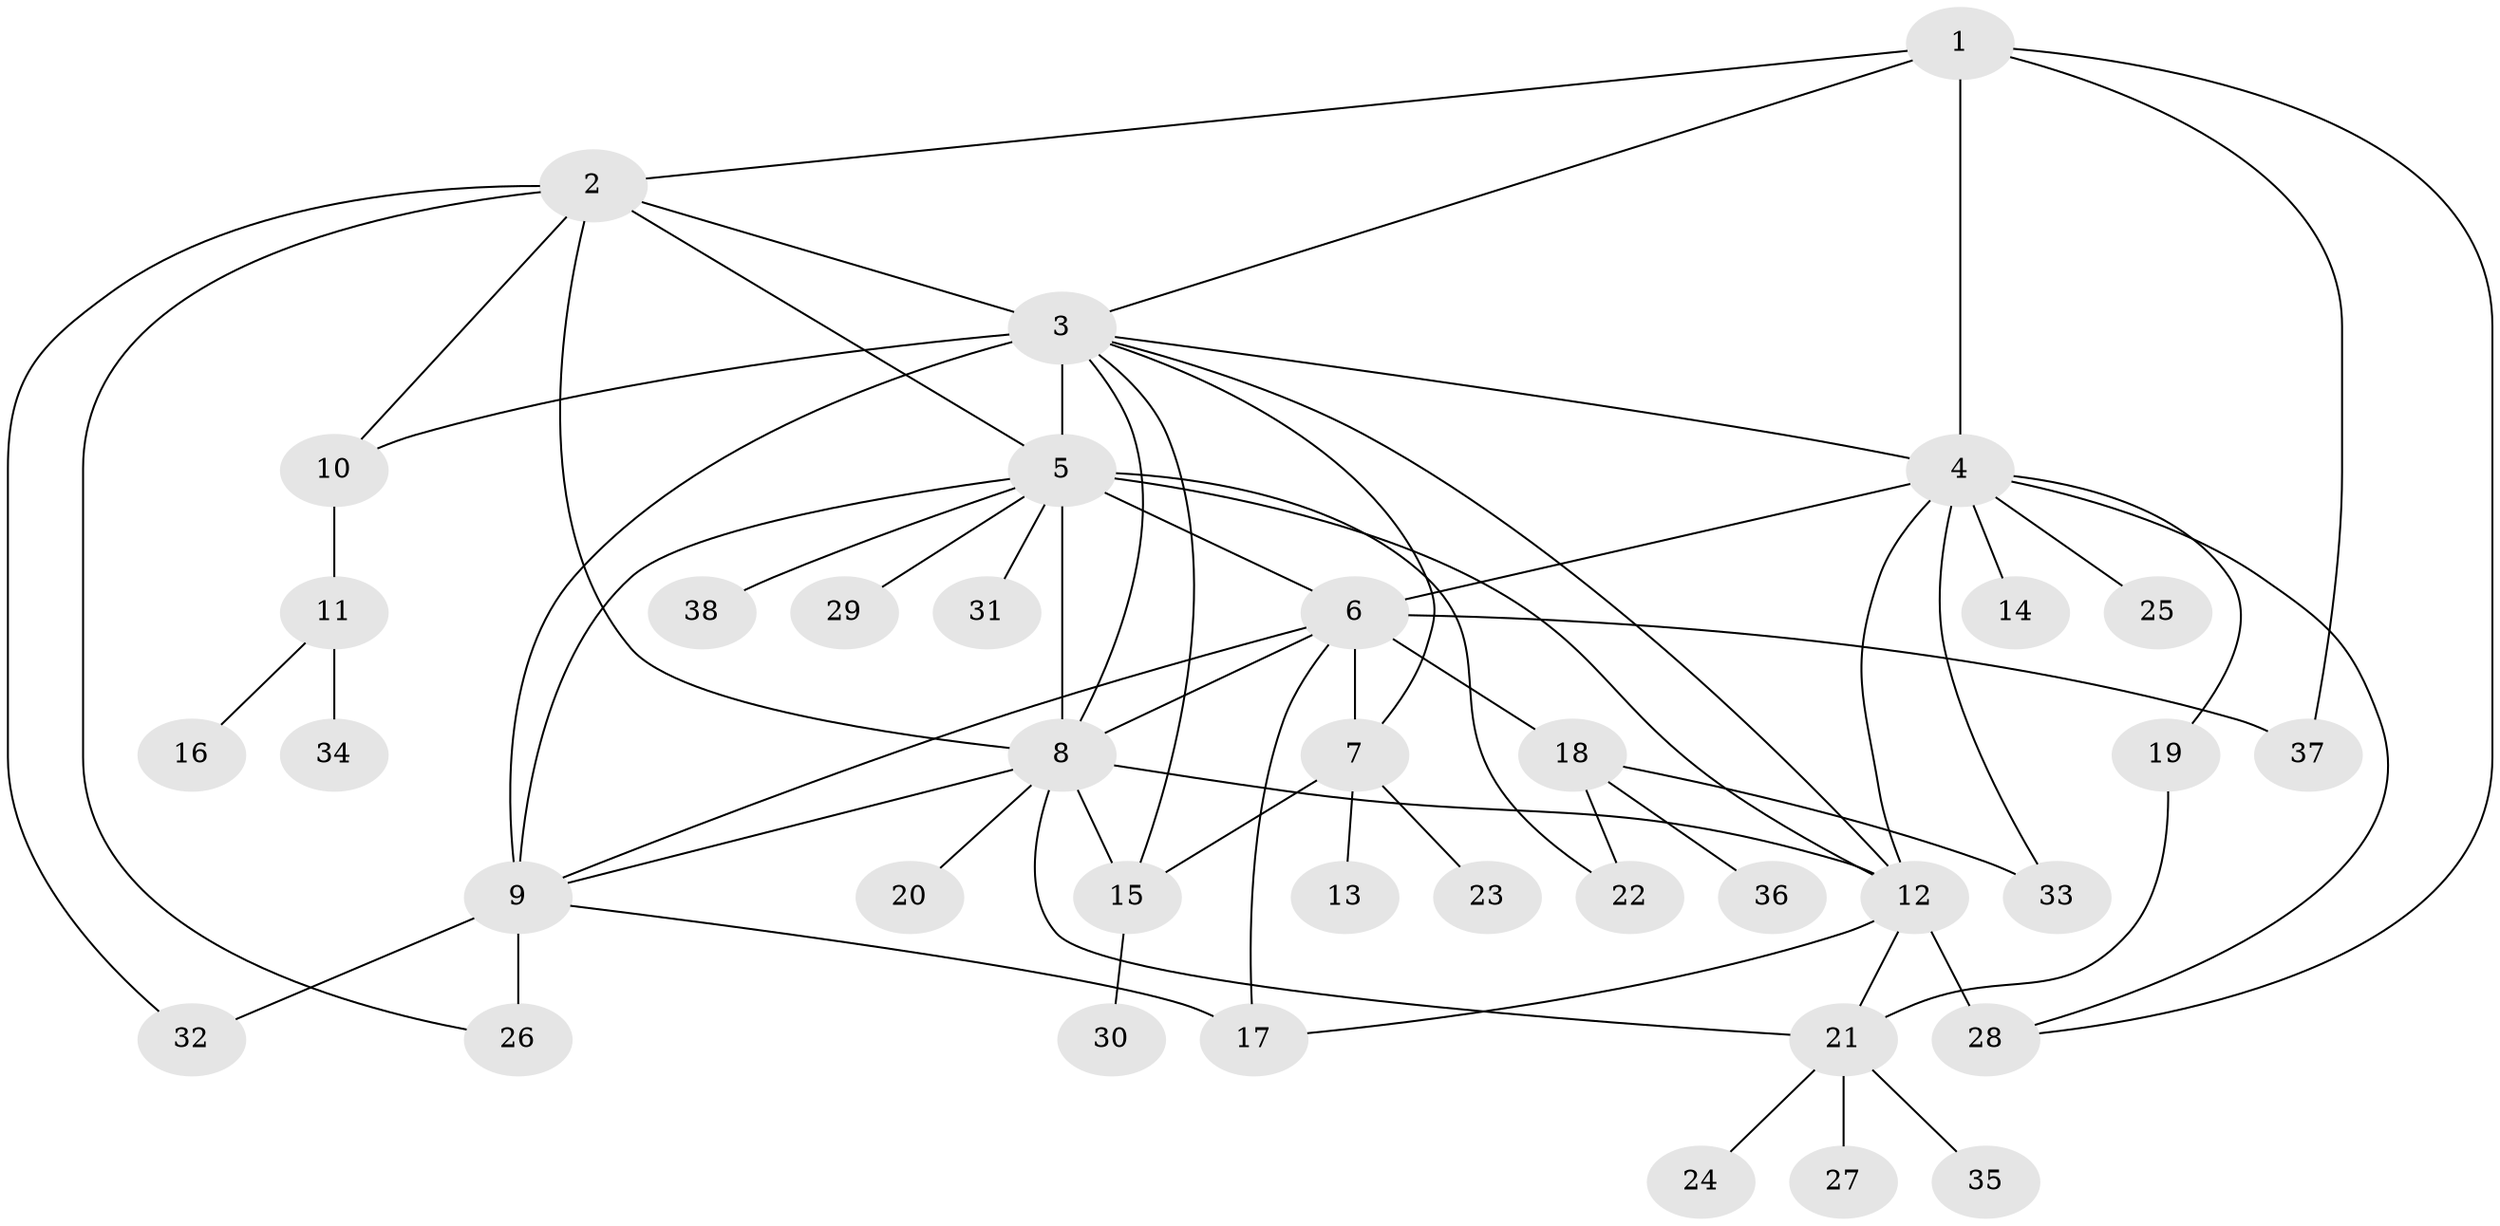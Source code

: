 // original degree distribution, {7: 0.039473684210526314, 8: 0.013157894736842105, 20: 0.013157894736842105, 13: 0.02631578947368421, 1: 0.4605263157894737, 3: 0.05263157894736842, 6: 0.013157894736842105, 11: 0.013157894736842105, 9: 0.013157894736842105, 4: 0.06578947368421052, 10: 0.013157894736842105, 2: 0.27631578947368424}
// Generated by graph-tools (version 1.1) at 2025/35/03/09/25 02:35:28]
// undirected, 38 vertices, 65 edges
graph export_dot {
graph [start="1"]
  node [color=gray90,style=filled];
  1;
  2;
  3;
  4;
  5;
  6;
  7;
  8;
  9;
  10;
  11;
  12;
  13;
  14;
  15;
  16;
  17;
  18;
  19;
  20;
  21;
  22;
  23;
  24;
  25;
  26;
  27;
  28;
  29;
  30;
  31;
  32;
  33;
  34;
  35;
  36;
  37;
  38;
  1 -- 2 [weight=1.0];
  1 -- 3 [weight=1.0];
  1 -- 4 [weight=1.0];
  1 -- 28 [weight=1.0];
  1 -- 37 [weight=1.0];
  2 -- 3 [weight=1.0];
  2 -- 5 [weight=1.0];
  2 -- 8 [weight=1.0];
  2 -- 10 [weight=1.0];
  2 -- 26 [weight=1.0];
  2 -- 32 [weight=1.0];
  3 -- 4 [weight=1.0];
  3 -- 5 [weight=8.0];
  3 -- 7 [weight=1.0];
  3 -- 8 [weight=1.0];
  3 -- 9 [weight=1.0];
  3 -- 10 [weight=1.0];
  3 -- 12 [weight=1.0];
  3 -- 15 [weight=1.0];
  4 -- 6 [weight=1.0];
  4 -- 12 [weight=1.0];
  4 -- 14 [weight=1.0];
  4 -- 19 [weight=1.0];
  4 -- 25 [weight=1.0];
  4 -- 28 [weight=1.0];
  4 -- 33 [weight=1.0];
  5 -- 6 [weight=1.0];
  5 -- 8 [weight=2.0];
  5 -- 9 [weight=1.0];
  5 -- 12 [weight=1.0];
  5 -- 22 [weight=1.0];
  5 -- 29 [weight=1.0];
  5 -- 31 [weight=1.0];
  5 -- 38 [weight=1.0];
  6 -- 7 [weight=1.0];
  6 -- 8 [weight=1.0];
  6 -- 9 [weight=1.0];
  6 -- 17 [weight=1.0];
  6 -- 18 [weight=4.0];
  6 -- 37 [weight=1.0];
  7 -- 13 [weight=1.0];
  7 -- 15 [weight=1.0];
  7 -- 23 [weight=1.0];
  8 -- 9 [weight=1.0];
  8 -- 12 [weight=1.0];
  8 -- 15 [weight=1.0];
  8 -- 20 [weight=2.0];
  8 -- 21 [weight=1.0];
  9 -- 17 [weight=1.0];
  9 -- 26 [weight=2.0];
  9 -- 32 [weight=1.0];
  10 -- 11 [weight=1.0];
  11 -- 16 [weight=1.0];
  11 -- 34 [weight=1.0];
  12 -- 17 [weight=1.0];
  12 -- 21 [weight=1.0];
  12 -- 28 [weight=3.0];
  15 -- 30 [weight=1.0];
  18 -- 22 [weight=1.0];
  18 -- 33 [weight=1.0];
  18 -- 36 [weight=1.0];
  19 -- 21 [weight=1.0];
  21 -- 24 [weight=1.0];
  21 -- 27 [weight=1.0];
  21 -- 35 [weight=1.0];
}
